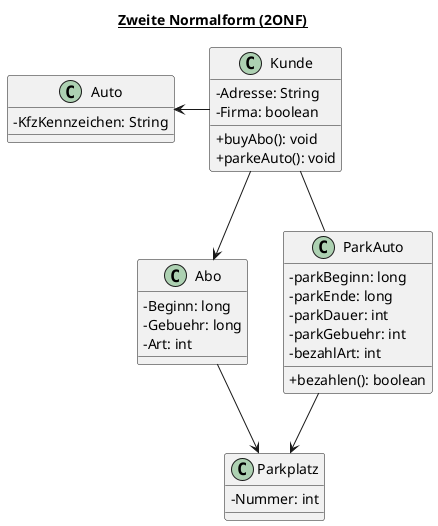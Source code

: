 @startuml
title __Zweite Normalform (2ONF)__
skinparam classAttributeIconSize 0
class Abo{
-Beginn: long
-Gebuehr: long
-Art: int
}
class Kunde{
-Adresse: String
-Firma: boolean
+buyAbo(): void
+parkeAuto(): void

}
class ParkAuto {
-parkBeginn: long
-parkEnde: long
-parkDauer: int
-parkGebuehr: int
-bezahlArt: int
+bezahlen(): boolean
}
class Auto{
-KfzKennzeichen: String
}
class Parkplatz{
-Nummer: int
}
ParkAuto -down-> Parkplatz
Kunde -- ParkAuto
Kunde -right-> Abo
Kunde -left-> Auto
Abo -down-> Parkplatz

@enduml